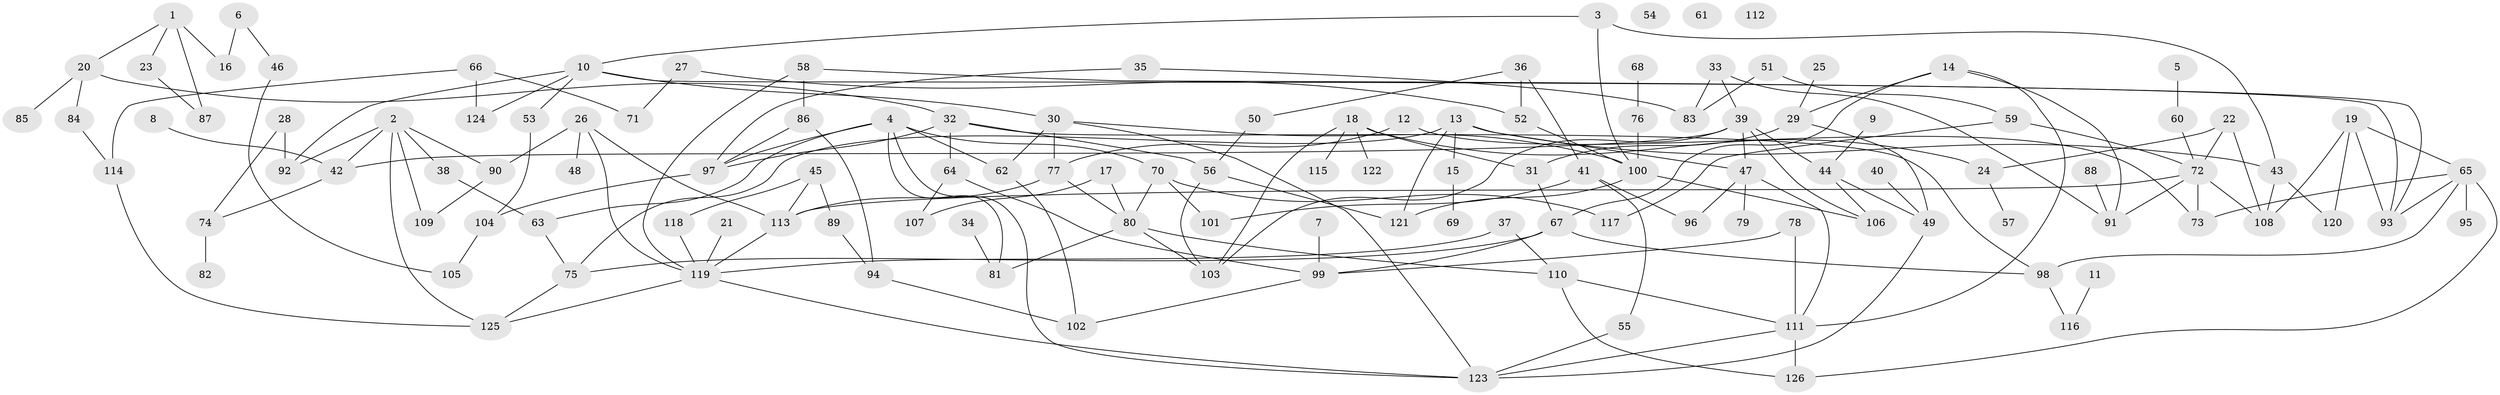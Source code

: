 // Generated by graph-tools (version 1.1) at 2025/33/03/09/25 02:33:40]
// undirected, 126 vertices, 186 edges
graph export_dot {
graph [start="1"]
  node [color=gray90,style=filled];
  1;
  2;
  3;
  4;
  5;
  6;
  7;
  8;
  9;
  10;
  11;
  12;
  13;
  14;
  15;
  16;
  17;
  18;
  19;
  20;
  21;
  22;
  23;
  24;
  25;
  26;
  27;
  28;
  29;
  30;
  31;
  32;
  33;
  34;
  35;
  36;
  37;
  38;
  39;
  40;
  41;
  42;
  43;
  44;
  45;
  46;
  47;
  48;
  49;
  50;
  51;
  52;
  53;
  54;
  55;
  56;
  57;
  58;
  59;
  60;
  61;
  62;
  63;
  64;
  65;
  66;
  67;
  68;
  69;
  70;
  71;
  72;
  73;
  74;
  75;
  76;
  77;
  78;
  79;
  80;
  81;
  82;
  83;
  84;
  85;
  86;
  87;
  88;
  89;
  90;
  91;
  92;
  93;
  94;
  95;
  96;
  97;
  98;
  99;
  100;
  101;
  102;
  103;
  104;
  105;
  106;
  107;
  108;
  109;
  110;
  111;
  112;
  113;
  114;
  115;
  116;
  117;
  118;
  119;
  120;
  121;
  122;
  123;
  124;
  125;
  126;
  1 -- 16;
  1 -- 20;
  1 -- 23;
  1 -- 87;
  2 -- 38;
  2 -- 42;
  2 -- 90;
  2 -- 92;
  2 -- 109;
  2 -- 125;
  3 -- 10;
  3 -- 43;
  3 -- 100;
  4 -- 62;
  4 -- 63;
  4 -- 70;
  4 -- 81;
  4 -- 97;
  4 -- 123;
  5 -- 60;
  6 -- 16;
  6 -- 46;
  7 -- 99;
  8 -- 42;
  9 -- 44;
  10 -- 30;
  10 -- 53;
  10 -- 92;
  10 -- 93;
  10 -- 124;
  11 -- 116;
  12 -- 73;
  12 -- 77;
  13 -- 15;
  13 -- 43;
  13 -- 47;
  13 -- 75;
  13 -- 121;
  14 -- 29;
  14 -- 67;
  14 -- 91;
  14 -- 111;
  15 -- 69;
  17 -- 80;
  17 -- 107;
  18 -- 24;
  18 -- 31;
  18 -- 103;
  18 -- 115;
  18 -- 122;
  19 -- 65;
  19 -- 93;
  19 -- 108;
  19 -- 120;
  20 -- 32;
  20 -- 84;
  20 -- 85;
  21 -- 119;
  22 -- 24;
  22 -- 72;
  22 -- 108;
  23 -- 87;
  24 -- 57;
  25 -- 29;
  26 -- 48;
  26 -- 90;
  26 -- 113;
  26 -- 119;
  27 -- 52;
  27 -- 71;
  28 -- 74;
  28 -- 92;
  29 -- 31;
  29 -- 49;
  30 -- 62;
  30 -- 77;
  30 -- 100;
  30 -- 123;
  31 -- 67;
  32 -- 56;
  32 -- 64;
  32 -- 97;
  32 -- 98;
  33 -- 39;
  33 -- 83;
  33 -- 91;
  34 -- 81;
  35 -- 83;
  35 -- 97;
  36 -- 41;
  36 -- 50;
  36 -- 52;
  37 -- 110;
  37 -- 119;
  38 -- 63;
  39 -- 42;
  39 -- 44;
  39 -- 47;
  39 -- 103;
  39 -- 106;
  40 -- 49;
  41 -- 55;
  41 -- 96;
  41 -- 101;
  42 -- 74;
  43 -- 108;
  43 -- 120;
  44 -- 49;
  44 -- 106;
  45 -- 89;
  45 -- 113;
  45 -- 118;
  46 -- 105;
  47 -- 79;
  47 -- 96;
  47 -- 111;
  49 -- 123;
  50 -- 56;
  51 -- 59;
  51 -- 83;
  52 -- 100;
  53 -- 104;
  55 -- 123;
  56 -- 103;
  56 -- 121;
  58 -- 86;
  58 -- 93;
  58 -- 119;
  59 -- 72;
  59 -- 117;
  60 -- 72;
  62 -- 102;
  63 -- 75;
  64 -- 99;
  64 -- 107;
  65 -- 73;
  65 -- 93;
  65 -- 95;
  65 -- 98;
  65 -- 126;
  66 -- 71;
  66 -- 114;
  66 -- 124;
  67 -- 75;
  67 -- 98;
  67 -- 99;
  68 -- 76;
  70 -- 80;
  70 -- 101;
  70 -- 117;
  72 -- 73;
  72 -- 91;
  72 -- 108;
  72 -- 113;
  74 -- 82;
  75 -- 125;
  76 -- 100;
  77 -- 80;
  77 -- 113;
  78 -- 99;
  78 -- 111;
  80 -- 81;
  80 -- 103;
  80 -- 110;
  84 -- 114;
  86 -- 94;
  86 -- 97;
  88 -- 91;
  89 -- 94;
  90 -- 109;
  94 -- 102;
  97 -- 104;
  98 -- 116;
  99 -- 102;
  100 -- 106;
  100 -- 121;
  104 -- 105;
  110 -- 111;
  110 -- 126;
  111 -- 123;
  111 -- 126;
  113 -- 119;
  114 -- 125;
  118 -- 119;
  119 -- 123;
  119 -- 125;
}
